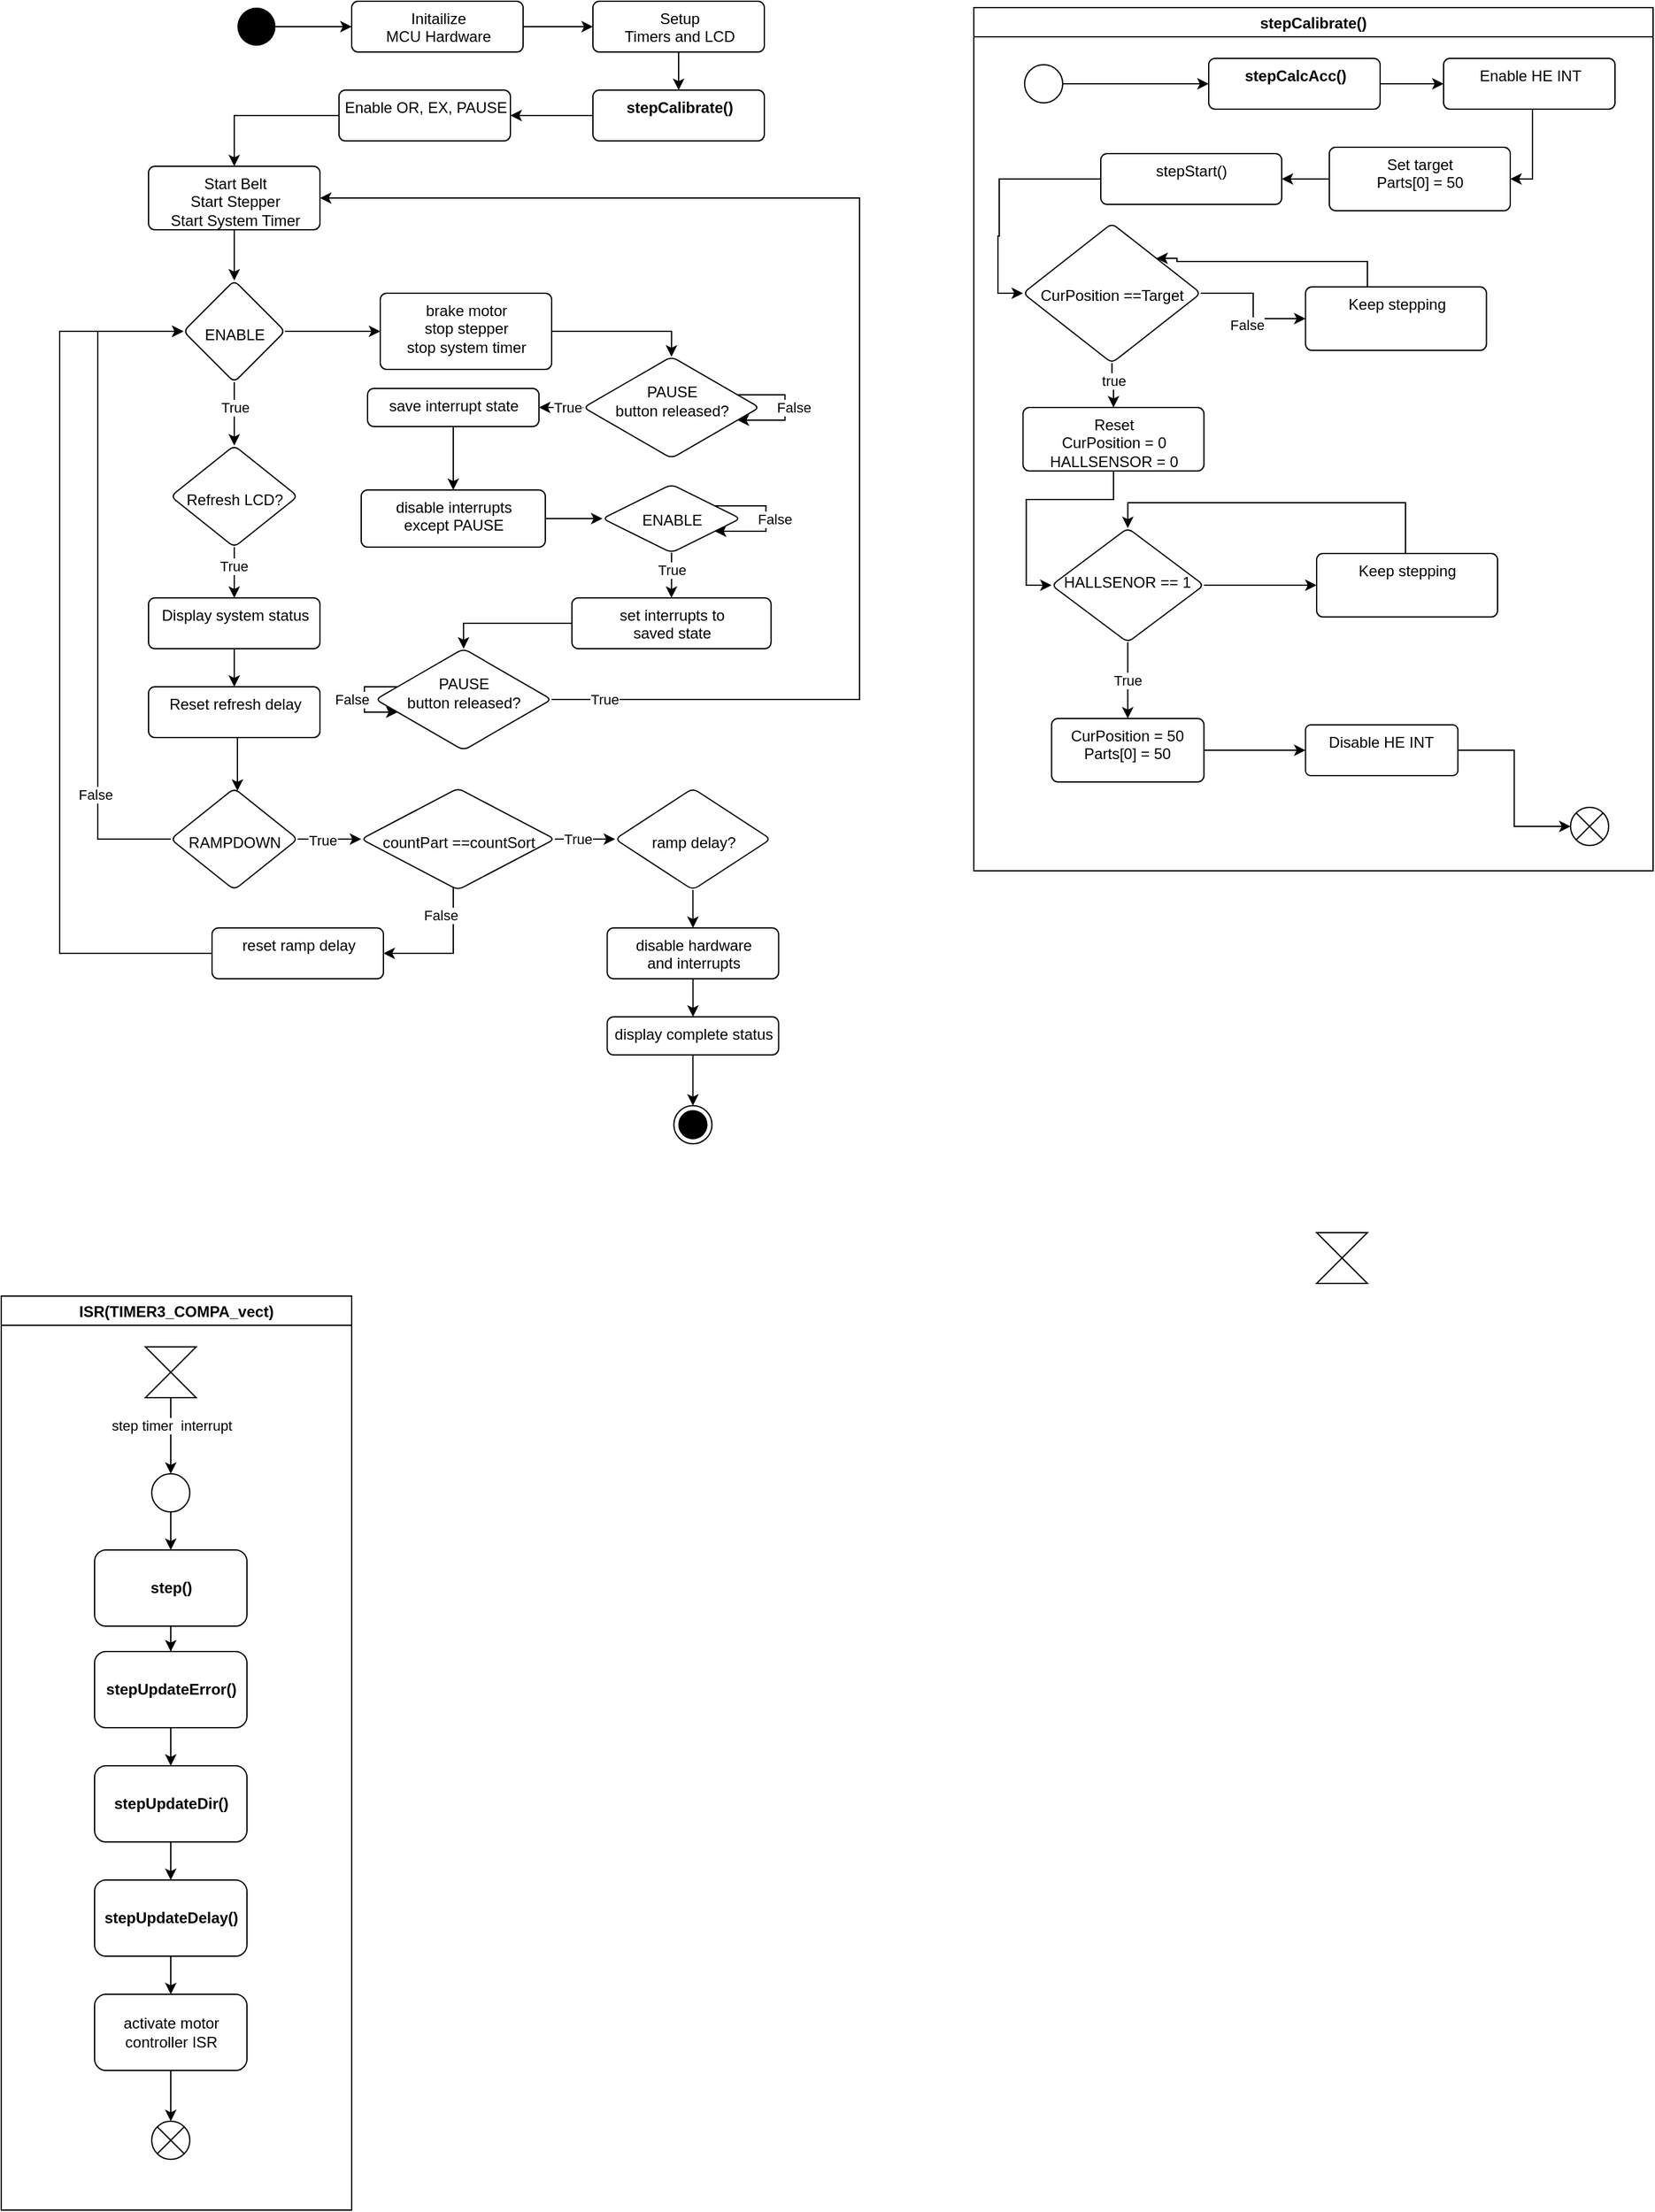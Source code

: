 <mxfile version="20.3.0" type="device"><diagram id="7qETui1Nxg3Wwvx2iCVG" name="Page-1"><mxGraphModel dx="2272" dy="845" grid="1" gridSize="10" guides="1" tooltips="1" connect="1" arrows="1" fold="1" page="1" pageScale="1" pageWidth="850" pageHeight="1100" math="0" shadow="0"><root><mxCell id="0"/><mxCell id="1" parent="0"/><mxCell id="VIK1GnXPFfSHgPca91tT-8" value="" style="edgeStyle=orthogonalEdgeStyle;rounded=0;orthogonalLoop=1;jettySize=auto;html=1;" edge="1" parent="1" source="VIK1GnXPFfSHgPca91tT-3" target="VIK1GnXPFfSHgPca91tT-7"><mxGeometry relative="1" as="geometry"/></mxCell><mxCell id="VIK1GnXPFfSHgPca91tT-3" value="" style="ellipse;fillColor=#000000;strokeColor=none;" vertex="1" parent="1"><mxGeometry x="-630" y="65" width="30" height="30" as="geometry"/></mxCell><mxCell id="VIK1GnXPFfSHgPca91tT-4" value="" style="ellipse;html=1;shape=endState;fillColor=strokeColor;" vertex="1" parent="1"><mxGeometry x="-286.25" y="930" width="30" height="30" as="geometry"/></mxCell><mxCell id="VIK1GnXPFfSHgPca91tT-6" value="" style="shape=collate;whiteSpace=wrap;html=1;" vertex="1" parent="1"><mxGeometry x="220" y="1030" width="40" height="40" as="geometry"/></mxCell><mxCell id="VIK1GnXPFfSHgPca91tT-10" value="" style="edgeStyle=orthogonalEdgeStyle;rounded=0;orthogonalLoop=1;jettySize=auto;html=1;" edge="1" parent="1" source="VIK1GnXPFfSHgPca91tT-7" target="VIK1GnXPFfSHgPca91tT-9"><mxGeometry relative="1" as="geometry"/></mxCell><mxCell id="VIK1GnXPFfSHgPca91tT-7" value="Initailize &lt;br&gt;MCU Hardware" style="html=1;align=center;verticalAlign=top;rounded=1;absoluteArcSize=1;arcSize=10;dashed=0;" vertex="1" parent="1"><mxGeometry x="-540" y="60" width="135" height="40" as="geometry"/></mxCell><mxCell id="VIK1GnXPFfSHgPca91tT-54" value="" style="edgeStyle=orthogonalEdgeStyle;rounded=0;orthogonalLoop=1;jettySize=auto;html=1;" edge="1" parent="1" source="VIK1GnXPFfSHgPca91tT-9" target="VIK1GnXPFfSHgPca91tT-11"><mxGeometry relative="1" as="geometry"/></mxCell><mxCell id="VIK1GnXPFfSHgPca91tT-9" value="Setup&lt;br&gt;Timers and LCD" style="html=1;align=center;verticalAlign=top;rounded=1;absoluteArcSize=1;arcSize=10;dashed=0;" vertex="1" parent="1"><mxGeometry x="-350" y="60" width="135" height="40" as="geometry"/></mxCell><mxCell id="VIK1GnXPFfSHgPca91tT-51" value="" style="edgeStyle=orthogonalEdgeStyle;rounded=0;orthogonalLoop=1;jettySize=auto;html=1;" edge="1" parent="1" source="VIK1GnXPFfSHgPca91tT-11" target="VIK1GnXPFfSHgPca91tT-50"><mxGeometry relative="1" as="geometry"/></mxCell><mxCell id="VIK1GnXPFfSHgPca91tT-11" value="&lt;b&gt;stepCalibrate()&lt;/b&gt;" style="html=1;align=center;verticalAlign=top;rounded=1;absoluteArcSize=1;arcSize=10;dashed=0;" vertex="1" parent="1"><mxGeometry x="-350" y="130" width="135" height="40" as="geometry"/></mxCell><mxCell id="VIK1GnXPFfSHgPca91tT-13" value="stepCalibrate()" style="swimlane;" vertex="1" parent="1"><mxGeometry x="-50" y="65" width="535" height="680" as="geometry"/></mxCell><mxCell id="VIK1GnXPFfSHgPca91tT-16" value="" style="edgeStyle=orthogonalEdgeStyle;rounded=0;orthogonalLoop=1;jettySize=auto;html=1;" edge="1" parent="VIK1GnXPFfSHgPca91tT-13" source="VIK1GnXPFfSHgPca91tT-14" target="VIK1GnXPFfSHgPca91tT-15"><mxGeometry relative="1" as="geometry"/></mxCell><mxCell id="VIK1GnXPFfSHgPca91tT-14" value="" style="ellipse;fillColor=#ffffff;strokeColor=#000000;" vertex="1" parent="VIK1GnXPFfSHgPca91tT-13"><mxGeometry x="40" y="45" width="30" height="30" as="geometry"/></mxCell><mxCell id="VIK1GnXPFfSHgPca91tT-44" value="" style="edgeStyle=orthogonalEdgeStyle;rounded=0;orthogonalLoop=1;jettySize=auto;html=1;" edge="1" parent="VIK1GnXPFfSHgPca91tT-13" source="VIK1GnXPFfSHgPca91tT-15" target="VIK1GnXPFfSHgPca91tT-43"><mxGeometry relative="1" as="geometry"/></mxCell><mxCell id="VIK1GnXPFfSHgPca91tT-15" value="&lt;b&gt;stepCalcAcc()&lt;/b&gt;" style="html=1;align=center;verticalAlign=top;rounded=1;absoluteArcSize=1;arcSize=10;dashed=0;" vertex="1" parent="VIK1GnXPFfSHgPca91tT-13"><mxGeometry x="185" y="40" width="135" height="40" as="geometry"/></mxCell><mxCell id="VIK1GnXPFfSHgPca91tT-57" value="" style="edgeStyle=orthogonalEdgeStyle;rounded=0;orthogonalLoop=1;jettySize=auto;html=1;" edge="1" parent="VIK1GnXPFfSHgPca91tT-13" source="VIK1GnXPFfSHgPca91tT-19" target="VIK1GnXPFfSHgPca91tT-56"><mxGeometry relative="1" as="geometry"/></mxCell><mxCell id="VIK1GnXPFfSHgPca91tT-19" value="Set target&lt;br&gt;Parts[0] = 50&lt;br&gt;" style="html=1;align=center;verticalAlign=top;rounded=1;absoluteArcSize=1;arcSize=10;dashed=0;" vertex="1" parent="VIK1GnXPFfSHgPca91tT-13"><mxGeometry x="280" y="110" width="142.5" height="50" as="geometry"/></mxCell><mxCell id="VIK1GnXPFfSHgPca91tT-24" value="True" style="edgeStyle=orthogonalEdgeStyle;rounded=0;orthogonalLoop=1;jettySize=auto;html=1;" edge="1" parent="VIK1GnXPFfSHgPca91tT-13" source="VIK1GnXPFfSHgPca91tT-21" target="VIK1GnXPFfSHgPca91tT-23"><mxGeometry relative="1" as="geometry"/></mxCell><mxCell id="VIK1GnXPFfSHgPca91tT-21" value="&lt;br&gt;&lt;br&gt;HALLSENOR == 1" style="rhombus;whiteSpace=wrap;html=1;verticalAlign=top;rounded=1;arcSize=10;dashed=0;" vertex="1" parent="VIK1GnXPFfSHgPca91tT-13"><mxGeometry x="61.25" y="410" width="120" height="90" as="geometry"/></mxCell><mxCell id="VIK1GnXPFfSHgPca91tT-47" value="" style="edgeStyle=orthogonalEdgeStyle;rounded=0;orthogonalLoop=1;jettySize=auto;html=1;" edge="1" parent="VIK1GnXPFfSHgPca91tT-13" source="VIK1GnXPFfSHgPca91tT-23" target="VIK1GnXPFfSHgPca91tT-46"><mxGeometry relative="1" as="geometry"/></mxCell><mxCell id="VIK1GnXPFfSHgPca91tT-23" value="CurPosition = 50&lt;br&gt;Parts[0] = 50" style="whiteSpace=wrap;html=1;verticalAlign=top;rounded=1;arcSize=10;dashed=0;" vertex="1" parent="VIK1GnXPFfSHgPca91tT-13"><mxGeometry x="61.25" y="560" width="120" height="50" as="geometry"/></mxCell><mxCell id="VIK1GnXPFfSHgPca91tT-25" value="" style="shape=sumEllipse;perimeter=ellipsePerimeter;whiteSpace=wrap;html=1;backgroundOutline=1;" vertex="1" parent="VIK1GnXPFfSHgPca91tT-13"><mxGeometry x="470" y="630" width="30" height="30" as="geometry"/></mxCell><mxCell id="VIK1GnXPFfSHgPca91tT-38" style="edgeStyle=orthogonalEdgeStyle;rounded=0;orthogonalLoop=1;jettySize=auto;html=1;entryX=0.5;entryY=0;entryDx=0;entryDy=0;" edge="1" parent="VIK1GnXPFfSHgPca91tT-13" source="VIK1GnXPFfSHgPca91tT-28" target="VIK1GnXPFfSHgPca91tT-21"><mxGeometry relative="1" as="geometry"><Array as="points"><mxPoint x="340" y="390"/><mxPoint x="121" y="390"/></Array></mxGeometry></mxCell><mxCell id="VIK1GnXPFfSHgPca91tT-28" value="Keep stepping" style="html=1;align=center;verticalAlign=top;rounded=1;absoluteArcSize=1;arcSize=10;dashed=0;" vertex="1" parent="VIK1GnXPFfSHgPca91tT-13"><mxGeometry x="270" y="430" width="142.5" height="50" as="geometry"/></mxCell><mxCell id="VIK1GnXPFfSHgPca91tT-27" style="edgeStyle=orthogonalEdgeStyle;rounded=0;orthogonalLoop=1;jettySize=auto;html=1;" edge="1" parent="VIK1GnXPFfSHgPca91tT-13" source="VIK1GnXPFfSHgPca91tT-21" target="VIK1GnXPFfSHgPca91tT-28"><mxGeometry relative="1" as="geometry"><mxPoint x="180" y="480" as="targetPoint"/></mxGeometry></mxCell><mxCell id="VIK1GnXPFfSHgPca91tT-35" style="edgeStyle=orthogonalEdgeStyle;rounded=0;orthogonalLoop=1;jettySize=auto;html=1;entryX=0.5;entryY=0;entryDx=0;entryDy=0;" edge="1" parent="VIK1GnXPFfSHgPca91tT-13" source="VIK1GnXPFfSHgPca91tT-32" target="VIK1GnXPFfSHgPca91tT-34"><mxGeometry relative="1" as="geometry"/></mxCell><mxCell id="VIK1GnXPFfSHgPca91tT-36" value="true" style="edgeLabel;html=1;align=center;verticalAlign=middle;resizable=0;points=[];" vertex="1" connectable="0" parent="VIK1GnXPFfSHgPca91tT-35"><mxGeometry x="0.175" relative="1" as="geometry"><mxPoint y="-7" as="offset"/></mxGeometry></mxCell><mxCell id="VIK1GnXPFfSHgPca91tT-40" style="edgeStyle=orthogonalEdgeStyle;rounded=0;orthogonalLoop=1;jettySize=auto;html=1;" edge="1" parent="VIK1GnXPFfSHgPca91tT-13" source="VIK1GnXPFfSHgPca91tT-32" target="VIK1GnXPFfSHgPca91tT-39"><mxGeometry relative="1" as="geometry"/></mxCell><mxCell id="VIK1GnXPFfSHgPca91tT-42" value="False" style="edgeLabel;html=1;align=center;verticalAlign=middle;resizable=0;points=[];" vertex="1" connectable="0" parent="VIK1GnXPFfSHgPca91tT-40"><mxGeometry x="-0.573" y="-1" relative="1" as="geometry"><mxPoint x="14" y="24" as="offset"/></mxGeometry></mxCell><mxCell id="VIK1GnXPFfSHgPca91tT-32" value="&lt;br&gt;&lt;br&gt;&lt;br&gt;CurPosition ==Target" style="rhombus;whiteSpace=wrap;html=1;verticalAlign=top;rounded=1;arcSize=10;dashed=0;" vertex="1" parent="VIK1GnXPFfSHgPca91tT-13"><mxGeometry x="38.75" y="170" width="140" height="110" as="geometry"/></mxCell><mxCell id="VIK1GnXPFfSHgPca91tT-37" style="edgeStyle=orthogonalEdgeStyle;rounded=0;orthogonalLoop=1;jettySize=auto;html=1;entryX=0;entryY=0.5;entryDx=0;entryDy=0;" edge="1" parent="VIK1GnXPFfSHgPca91tT-13" source="VIK1GnXPFfSHgPca91tT-34" target="VIK1GnXPFfSHgPca91tT-21"><mxGeometry relative="1" as="geometry"/></mxCell><mxCell id="VIK1GnXPFfSHgPca91tT-34" value="Reset&lt;br&gt;CurPosition = 0&lt;br&gt;HALLSENSOR = 0" style="html=1;align=center;verticalAlign=top;rounded=1;absoluteArcSize=1;arcSize=10;dashed=0;" vertex="1" parent="VIK1GnXPFfSHgPca91tT-13"><mxGeometry x="38.75" y="315" width="142.5" height="50" as="geometry"/></mxCell><mxCell id="VIK1GnXPFfSHgPca91tT-41" style="edgeStyle=orthogonalEdgeStyle;rounded=0;orthogonalLoop=1;jettySize=auto;html=1;entryX=1;entryY=0;entryDx=0;entryDy=0;" edge="1" parent="VIK1GnXPFfSHgPca91tT-13" source="VIK1GnXPFfSHgPca91tT-39" target="VIK1GnXPFfSHgPca91tT-32"><mxGeometry relative="1" as="geometry"><Array as="points"><mxPoint x="310" y="200"/><mxPoint x="160" y="200"/><mxPoint x="160" y="197"/></Array></mxGeometry></mxCell><mxCell id="VIK1GnXPFfSHgPca91tT-39" value="Keep stepping" style="html=1;align=center;verticalAlign=top;rounded=1;absoluteArcSize=1;arcSize=10;dashed=0;" vertex="1" parent="VIK1GnXPFfSHgPca91tT-13"><mxGeometry x="261.25" y="220" width="142.5" height="50" as="geometry"/></mxCell><mxCell id="VIK1GnXPFfSHgPca91tT-45" style="edgeStyle=orthogonalEdgeStyle;rounded=0;orthogonalLoop=1;jettySize=auto;html=1;entryX=1;entryY=0.5;entryDx=0;entryDy=0;" edge="1" parent="VIK1GnXPFfSHgPca91tT-13" source="VIK1GnXPFfSHgPca91tT-43" target="VIK1GnXPFfSHgPca91tT-19"><mxGeometry relative="1" as="geometry"><Array as="points"><mxPoint x="440" y="135"/></Array></mxGeometry></mxCell><mxCell id="VIK1GnXPFfSHgPca91tT-43" value="Enable HE INT" style="html=1;align=center;verticalAlign=top;rounded=1;absoluteArcSize=1;arcSize=10;dashed=0;" vertex="1" parent="VIK1GnXPFfSHgPca91tT-13"><mxGeometry x="370" y="40" width="135" height="40" as="geometry"/></mxCell><mxCell id="VIK1GnXPFfSHgPca91tT-49" style="edgeStyle=orthogonalEdgeStyle;rounded=0;orthogonalLoop=1;jettySize=auto;html=1;entryX=0;entryY=0.5;entryDx=0;entryDy=0;" edge="1" parent="VIK1GnXPFfSHgPca91tT-13" source="VIK1GnXPFfSHgPca91tT-46" target="VIK1GnXPFfSHgPca91tT-25"><mxGeometry relative="1" as="geometry"/></mxCell><mxCell id="VIK1GnXPFfSHgPca91tT-46" value="Disable HE INT" style="whiteSpace=wrap;html=1;verticalAlign=top;rounded=1;arcSize=10;dashed=0;" vertex="1" parent="VIK1GnXPFfSHgPca91tT-13"><mxGeometry x="261.25" y="565" width="120" height="40" as="geometry"/></mxCell><mxCell id="VIK1GnXPFfSHgPca91tT-58" style="edgeStyle=orthogonalEdgeStyle;rounded=0;orthogonalLoop=1;jettySize=auto;html=1;entryX=0;entryY=0.5;entryDx=0;entryDy=0;" edge="1" parent="VIK1GnXPFfSHgPca91tT-13" source="VIK1GnXPFfSHgPca91tT-56" target="VIK1GnXPFfSHgPca91tT-32"><mxGeometry relative="1" as="geometry"><Array as="points"><mxPoint x="20" y="135"/><mxPoint x="20" y="180"/><mxPoint x="19" y="180"/><mxPoint x="19" y="225"/></Array></mxGeometry></mxCell><mxCell id="VIK1GnXPFfSHgPca91tT-56" value="stepStart()" style="html=1;align=center;verticalAlign=top;rounded=1;absoluteArcSize=1;arcSize=10;dashed=0;" vertex="1" parent="VIK1GnXPFfSHgPca91tT-13"><mxGeometry x="100" y="115" width="142.5" height="40" as="geometry"/></mxCell><mxCell id="VIK1GnXPFfSHgPca91tT-53" value="" style="edgeStyle=orthogonalEdgeStyle;rounded=0;orthogonalLoop=1;jettySize=auto;html=1;" edge="1" parent="1" source="VIK1GnXPFfSHgPca91tT-50" target="VIK1GnXPFfSHgPca91tT-52"><mxGeometry relative="1" as="geometry"/></mxCell><mxCell id="VIK1GnXPFfSHgPca91tT-50" value="Enable OR, EX, PAUSE" style="html=1;align=center;verticalAlign=top;rounded=1;absoluteArcSize=1;arcSize=10;dashed=0;" vertex="1" parent="1"><mxGeometry x="-550" y="130" width="135" height="40" as="geometry"/></mxCell><mxCell id="VIK1GnXPFfSHgPca91tT-60" value="" style="edgeStyle=orthogonalEdgeStyle;rounded=0;orthogonalLoop=1;jettySize=auto;html=1;" edge="1" parent="1" source="VIK1GnXPFfSHgPca91tT-52" target="VIK1GnXPFfSHgPca91tT-59"><mxGeometry relative="1" as="geometry"/></mxCell><mxCell id="VIK1GnXPFfSHgPca91tT-52" value="Start Belt&lt;br&gt;Start Stepper&lt;br&gt;Start System Timer" style="html=1;align=center;verticalAlign=top;rounded=1;absoluteArcSize=1;arcSize=10;dashed=0;" vertex="1" parent="1"><mxGeometry x="-700" y="190" width="135" height="50" as="geometry"/></mxCell><mxCell id="VIK1GnXPFfSHgPca91tT-62" value="" style="edgeStyle=orthogonalEdgeStyle;rounded=0;orthogonalLoop=1;jettySize=auto;html=1;entryX=0.5;entryY=0;entryDx=0;entryDy=0;" edge="1" parent="1" source="VIK1GnXPFfSHgPca91tT-59" target="VIK1GnXPFfSHgPca91tT-64"><mxGeometry relative="1" as="geometry"><mxPoint x="-632.5" y="460" as="targetPoint"/></mxGeometry></mxCell><mxCell id="VIK1GnXPFfSHgPca91tT-63" value="True" style="edgeLabel;html=1;align=center;verticalAlign=middle;resizable=0;points=[];" vertex="1" connectable="0" parent="VIK1GnXPFfSHgPca91tT-62"><mxGeometry x="-0.591" relative="1" as="geometry"><mxPoint y="10" as="offset"/></mxGeometry></mxCell><mxCell id="VIK1GnXPFfSHgPca91tT-93" style="edgeStyle=orthogonalEdgeStyle;rounded=0;orthogonalLoop=1;jettySize=auto;html=1;" edge="1" parent="1" source="VIK1GnXPFfSHgPca91tT-59" target="VIK1GnXPFfSHgPca91tT-94"><mxGeometry relative="1" as="geometry"><mxPoint x="-520" y="320" as="targetPoint"/></mxGeometry></mxCell><mxCell id="VIK1GnXPFfSHgPca91tT-59" value="&lt;br&gt;&lt;br&gt;ENABLE" style="rhombus;whiteSpace=wrap;html=1;verticalAlign=top;rounded=1;arcSize=10;dashed=0;" vertex="1" parent="1"><mxGeometry x="-672.5" y="280" width="80" height="80" as="geometry"/></mxCell><mxCell id="VIK1GnXPFfSHgPca91tT-65" style="edgeStyle=orthogonalEdgeStyle;rounded=0;orthogonalLoop=1;jettySize=auto;html=1;entryX=0.5;entryY=0;entryDx=0;entryDy=0;" edge="1" parent="1" source="VIK1GnXPFfSHgPca91tT-64" target="VIK1GnXPFfSHgPca91tT-67"><mxGeometry relative="1" as="geometry"><mxPoint x="-320" y="350" as="targetPoint"/></mxGeometry></mxCell><mxCell id="VIK1GnXPFfSHgPca91tT-66" value="True" style="edgeLabel;html=1;align=center;verticalAlign=middle;resizable=0;points=[];" vertex="1" connectable="0" parent="VIK1GnXPFfSHgPca91tT-65"><mxGeometry x="-0.269" y="-1" relative="1" as="geometry"><mxPoint as="offset"/></mxGeometry></mxCell><mxCell id="VIK1GnXPFfSHgPca91tT-64" value="&lt;br&gt;&lt;br&gt;Refresh LCD?" style="rhombus;whiteSpace=wrap;html=1;verticalAlign=top;rounded=1;arcSize=10;dashed=0;" vertex="1" parent="1"><mxGeometry x="-682.5" y="410" width="100" height="80" as="geometry"/></mxCell><mxCell id="VIK1GnXPFfSHgPca91tT-72" style="edgeStyle=orthogonalEdgeStyle;rounded=0;orthogonalLoop=1;jettySize=auto;html=1;entryX=0.5;entryY=0;entryDx=0;entryDy=0;" edge="1" parent="1" source="VIK1GnXPFfSHgPca91tT-67" target="VIK1GnXPFfSHgPca91tT-68"><mxGeometry relative="1" as="geometry"/></mxCell><mxCell id="VIK1GnXPFfSHgPca91tT-67" value="Display system status" style="html=1;align=center;verticalAlign=top;rounded=1;absoluteArcSize=1;arcSize=10;dashed=0;" vertex="1" parent="1"><mxGeometry x="-700" y="530" width="135" height="40" as="geometry"/></mxCell><mxCell id="VIK1GnXPFfSHgPca91tT-71" value="" style="edgeStyle=orthogonalEdgeStyle;rounded=0;orthogonalLoop=1;jettySize=auto;html=1;" edge="1" parent="1" source="VIK1GnXPFfSHgPca91tT-68" target="VIK1GnXPFfSHgPca91tT-70"><mxGeometry relative="1" as="geometry"><Array as="points"><mxPoint x="-630" y="660"/><mxPoint x="-630" y="660"/></Array></mxGeometry></mxCell><mxCell id="VIK1GnXPFfSHgPca91tT-68" value="Reset refresh delay" style="html=1;align=center;verticalAlign=top;rounded=1;absoluteArcSize=1;arcSize=10;dashed=0;" vertex="1" parent="1"><mxGeometry x="-700" y="600" width="135" height="40" as="geometry"/></mxCell><mxCell id="VIK1GnXPFfSHgPca91tT-76" style="edgeStyle=orthogonalEdgeStyle;rounded=0;orthogonalLoop=1;jettySize=auto;html=1;entryX=0;entryY=0.5;entryDx=0;entryDy=0;" edge="1" parent="1" source="VIK1GnXPFfSHgPca91tT-70" target="VIK1GnXPFfSHgPca91tT-59"><mxGeometry relative="1" as="geometry"><Array as="points"><mxPoint x="-740" y="720"/><mxPoint x="-740" y="320"/></Array></mxGeometry></mxCell><mxCell id="VIK1GnXPFfSHgPca91tT-77" value="False" style="edgeLabel;html=1;align=center;verticalAlign=middle;resizable=0;points=[];" vertex="1" connectable="0" parent="VIK1GnXPFfSHgPca91tT-76"><mxGeometry x="-0.645" y="2" relative="1" as="geometry"><mxPoint as="offset"/></mxGeometry></mxCell><mxCell id="VIK1GnXPFfSHgPca91tT-78" value="" style="edgeStyle=orthogonalEdgeStyle;rounded=0;orthogonalLoop=1;jettySize=auto;html=1;" edge="1" parent="1" source="VIK1GnXPFfSHgPca91tT-70" target="VIK1GnXPFfSHgPca91tT-75"><mxGeometry relative="1" as="geometry"/></mxCell><mxCell id="VIK1GnXPFfSHgPca91tT-89" value="True" style="edgeLabel;html=1;align=center;verticalAlign=middle;resizable=0;points=[];" vertex="1" connectable="0" parent="VIK1GnXPFfSHgPca91tT-78"><mxGeometry x="-0.237" y="-1" relative="1" as="geometry"><mxPoint as="offset"/></mxGeometry></mxCell><mxCell id="VIK1GnXPFfSHgPca91tT-70" value="&lt;br&gt;&lt;br&gt;RAMPDOWN" style="rhombus;whiteSpace=wrap;html=1;verticalAlign=top;rounded=1;arcSize=10;dashed=0;" vertex="1" parent="1"><mxGeometry x="-682.5" y="680" width="100" height="80" as="geometry"/></mxCell><mxCell id="VIK1GnXPFfSHgPca91tT-80" value="" style="edgeStyle=orthogonalEdgeStyle;rounded=0;orthogonalLoop=1;jettySize=auto;html=1;" edge="1" parent="1" source="VIK1GnXPFfSHgPca91tT-75" target="VIK1GnXPFfSHgPca91tT-79"><mxGeometry relative="1" as="geometry"/></mxCell><mxCell id="VIK1GnXPFfSHgPca91tT-88" value="True" style="edgeLabel;html=1;align=center;verticalAlign=middle;resizable=0;points=[];" vertex="1" connectable="0" parent="VIK1GnXPFfSHgPca91tT-80"><mxGeometry x="-0.262" relative="1" as="geometry"><mxPoint as="offset"/></mxGeometry></mxCell><mxCell id="VIK1GnXPFfSHgPca91tT-90" style="edgeStyle=orthogonalEdgeStyle;rounded=0;orthogonalLoop=1;jettySize=auto;html=1;entryX=1;entryY=0.5;entryDx=0;entryDy=0;" edge="1" parent="1" source="VIK1GnXPFfSHgPca91tT-75" target="VIK1GnXPFfSHgPca91tT-87"><mxGeometry relative="1" as="geometry"><Array as="points"><mxPoint x="-460" y="810"/></Array></mxGeometry></mxCell><mxCell id="VIK1GnXPFfSHgPca91tT-91" value="False" style="edgeLabel;html=1;align=center;verticalAlign=middle;resizable=0;points=[];" vertex="1" connectable="0" parent="VIK1GnXPFfSHgPca91tT-90"><mxGeometry x="0.049" y="-2" relative="1" as="geometry"><mxPoint x="-6" y="-28" as="offset"/></mxGeometry></mxCell><mxCell id="VIK1GnXPFfSHgPca91tT-75" value="&lt;br&gt;&lt;br&gt;countPart ==countSort" style="rhombus;whiteSpace=wrap;html=1;verticalAlign=top;rounded=1;arcSize=10;dashed=0;" vertex="1" parent="1"><mxGeometry x="-532.5" y="680" width="152.5" height="80" as="geometry"/></mxCell><mxCell id="VIK1GnXPFfSHgPca91tT-83" value="" style="edgeStyle=orthogonalEdgeStyle;rounded=0;orthogonalLoop=1;jettySize=auto;html=1;" edge="1" parent="1" source="VIK1GnXPFfSHgPca91tT-79" target="VIK1GnXPFfSHgPca91tT-82"><mxGeometry relative="1" as="geometry"/></mxCell><mxCell id="VIK1GnXPFfSHgPca91tT-79" value="&lt;br&gt;&lt;br&gt;ramp delay?" style="rhombus;whiteSpace=wrap;html=1;verticalAlign=top;rounded=1;arcSize=10;dashed=0;" vertex="1" parent="1"><mxGeometry x="-332.5" y="680" width="122.5" height="80" as="geometry"/></mxCell><mxCell id="VIK1GnXPFfSHgPca91tT-85" value="" style="edgeStyle=orthogonalEdgeStyle;rounded=0;orthogonalLoop=1;jettySize=auto;html=1;" edge="1" parent="1" source="VIK1GnXPFfSHgPca91tT-82" target="VIK1GnXPFfSHgPca91tT-84"><mxGeometry relative="1" as="geometry"/></mxCell><mxCell id="VIK1GnXPFfSHgPca91tT-82" value="disable hardware&lt;br&gt;and interrupts" style="html=1;align=center;verticalAlign=top;rounded=1;absoluteArcSize=1;arcSize=10;dashed=0;" vertex="1" parent="1"><mxGeometry x="-338.75" y="790" width="135" height="40" as="geometry"/></mxCell><mxCell id="VIK1GnXPFfSHgPca91tT-86" value="" style="edgeStyle=orthogonalEdgeStyle;rounded=0;orthogonalLoop=1;jettySize=auto;html=1;" edge="1" parent="1" source="VIK1GnXPFfSHgPca91tT-84" target="VIK1GnXPFfSHgPca91tT-4"><mxGeometry relative="1" as="geometry"/></mxCell><mxCell id="VIK1GnXPFfSHgPca91tT-84" value="display complete status" style="html=1;align=center;verticalAlign=top;rounded=1;absoluteArcSize=1;arcSize=10;dashed=0;" vertex="1" parent="1"><mxGeometry x="-338.75" y="860" width="135" height="30" as="geometry"/></mxCell><mxCell id="VIK1GnXPFfSHgPca91tT-92" style="edgeStyle=orthogonalEdgeStyle;rounded=0;orthogonalLoop=1;jettySize=auto;html=1;entryX=0;entryY=0.5;entryDx=0;entryDy=0;" edge="1" parent="1" source="VIK1GnXPFfSHgPca91tT-87" target="VIK1GnXPFfSHgPca91tT-59"><mxGeometry relative="1" as="geometry"><Array as="points"><mxPoint x="-770" y="810"/><mxPoint x="-770" y="320"/></Array></mxGeometry></mxCell><mxCell id="VIK1GnXPFfSHgPca91tT-87" value="reset ramp delay" style="html=1;align=center;verticalAlign=top;rounded=1;absoluteArcSize=1;arcSize=10;dashed=0;" vertex="1" parent="1"><mxGeometry x="-650" y="790" width="135" height="40" as="geometry"/></mxCell><mxCell id="VIK1GnXPFfSHgPca91tT-95" style="edgeStyle=orthogonalEdgeStyle;rounded=0;orthogonalLoop=1;jettySize=auto;html=1;entryX=0.5;entryY=0;entryDx=0;entryDy=0;" edge="1" parent="1" source="VIK1GnXPFfSHgPca91tT-94" target="VIK1GnXPFfSHgPca91tT-97"><mxGeometry relative="1" as="geometry"><mxPoint x="-290" y="360" as="targetPoint"/></mxGeometry></mxCell><mxCell id="VIK1GnXPFfSHgPca91tT-94" value="brake motor&lt;br&gt;stop stepper&lt;br&gt;stop system timer" style="html=1;align=center;verticalAlign=top;rounded=1;absoluteArcSize=1;arcSize=10;dashed=0;" vertex="1" parent="1"><mxGeometry x="-517.5" y="290" width="135" height="60" as="geometry"/></mxCell><mxCell id="VIK1GnXPFfSHgPca91tT-100" style="edgeStyle=orthogonalEdgeStyle;rounded=0;orthogonalLoop=1;jettySize=auto;html=1;" edge="1" parent="1" source="VIK1GnXPFfSHgPca91tT-97" target="VIK1GnXPFfSHgPca91tT-101"><mxGeometry relative="1" as="geometry"><mxPoint x="-377.5" y="380" as="targetPoint"/><Array as="points"><mxPoint x="-377.5" y="380"/><mxPoint x="-377.5" y="380"/></Array></mxGeometry></mxCell><mxCell id="VIK1GnXPFfSHgPca91tT-107" value="True" style="edgeLabel;html=1;align=center;verticalAlign=middle;resizable=0;points=[];" vertex="1" connectable="0" parent="VIK1GnXPFfSHgPca91tT-100"><mxGeometry x="-0.295" y="1" relative="1" as="geometry"><mxPoint y="-1" as="offset"/></mxGeometry></mxCell><mxCell id="VIK1GnXPFfSHgPca91tT-97" value="&lt;br&gt;PAUSE&lt;br&gt;button released?" style="rhombus;whiteSpace=wrap;html=1;verticalAlign=top;rounded=1;arcSize=10;dashed=0;" vertex="1" parent="1"><mxGeometry x="-357.5" y="340" width="138.75" height="80" as="geometry"/></mxCell><mxCell id="VIK1GnXPFfSHgPca91tT-98" style="edgeStyle=orthogonalEdgeStyle;rounded=0;orthogonalLoop=1;jettySize=auto;html=1;" edge="1" parent="1" source="VIK1GnXPFfSHgPca91tT-97" target="VIK1GnXPFfSHgPca91tT-97"><mxGeometry relative="1" as="geometry"/></mxCell><mxCell id="VIK1GnXPFfSHgPca91tT-99" value="False" style="edgeLabel;html=1;align=center;verticalAlign=middle;resizable=0;points=[];" vertex="1" connectable="0" parent="VIK1GnXPFfSHgPca91tT-98"><mxGeometry x="-0.144" relative="1" as="geometry"><mxPoint x="6" y="7" as="offset"/></mxGeometry></mxCell><mxCell id="VIK1GnXPFfSHgPca91tT-103" value="" style="edgeStyle=orthogonalEdgeStyle;rounded=0;orthogonalLoop=1;jettySize=auto;html=1;" edge="1" parent="1" source="VIK1GnXPFfSHgPca91tT-101" target="VIK1GnXPFfSHgPca91tT-102"><mxGeometry relative="1" as="geometry"/></mxCell><mxCell id="VIK1GnXPFfSHgPca91tT-101" value="save interrupt state" style="html=1;align=center;verticalAlign=top;rounded=1;absoluteArcSize=1;arcSize=10;dashed=0;" vertex="1" parent="1"><mxGeometry x="-527.5" y="365" width="135" height="30" as="geometry"/></mxCell><mxCell id="VIK1GnXPFfSHgPca91tT-108" value="" style="edgeStyle=orthogonalEdgeStyle;rounded=0;orthogonalLoop=1;jettySize=auto;html=1;" edge="1" parent="1" source="VIK1GnXPFfSHgPca91tT-102" target="VIK1GnXPFfSHgPca91tT-104"><mxGeometry relative="1" as="geometry"/></mxCell><mxCell id="VIK1GnXPFfSHgPca91tT-102" value="disable interrupts&lt;br&gt;except PAUSE" style="html=1;align=center;verticalAlign=top;rounded=1;absoluteArcSize=1;arcSize=10;dashed=0;" vertex="1" parent="1"><mxGeometry x="-532.5" y="445" width="145" height="45" as="geometry"/></mxCell><mxCell id="VIK1GnXPFfSHgPca91tT-114" value="" style="edgeStyle=orthogonalEdgeStyle;rounded=0;orthogonalLoop=1;jettySize=auto;html=1;" edge="1" parent="1" source="VIK1GnXPFfSHgPca91tT-104" target="VIK1GnXPFfSHgPca91tT-113"><mxGeometry relative="1" as="geometry"/></mxCell><mxCell id="VIK1GnXPFfSHgPca91tT-116" value="True" style="edgeLabel;html=1;align=center;verticalAlign=middle;resizable=0;points=[];" vertex="1" connectable="0" parent="VIK1GnXPFfSHgPca91tT-114"><mxGeometry x="-0.329" relative="1" as="geometry"><mxPoint y="1" as="offset"/></mxGeometry></mxCell><mxCell id="VIK1GnXPFfSHgPca91tT-104" value="&lt;br&gt;ENABLE" style="rhombus;whiteSpace=wrap;html=1;verticalAlign=top;rounded=1;arcSize=10;dashed=0;" vertex="1" parent="1"><mxGeometry x="-342.5" y="440.63" width="108.75" height="53.75" as="geometry"/></mxCell><mxCell id="VIK1GnXPFfSHgPca91tT-105" style="edgeStyle=orthogonalEdgeStyle;rounded=0;orthogonalLoop=1;jettySize=auto;html=1;" edge="1" parent="1" source="VIK1GnXPFfSHgPca91tT-104" target="VIK1GnXPFfSHgPca91tT-104"><mxGeometry relative="1" as="geometry"/></mxCell><mxCell id="VIK1GnXPFfSHgPca91tT-106" value="False" style="edgeLabel;html=1;align=center;verticalAlign=middle;resizable=0;points=[];" vertex="1" connectable="0" parent="VIK1GnXPFfSHgPca91tT-105"><mxGeometry x="-0.144" relative="1" as="geometry"><mxPoint x="6" y="7" as="offset"/></mxGeometry></mxCell><mxCell id="VIK1GnXPFfSHgPca91tT-117" style="edgeStyle=orthogonalEdgeStyle;rounded=0;orthogonalLoop=1;jettySize=auto;html=1;entryX=1;entryY=0.5;entryDx=0;entryDy=0;" edge="1" parent="1" source="VIK1GnXPFfSHgPca91tT-109" target="VIK1GnXPFfSHgPca91tT-52"><mxGeometry relative="1" as="geometry"><mxPoint x="-160" y="600" as="targetPoint"/><Array as="points"><mxPoint x="-140" y="610"/><mxPoint x="-140" y="215"/></Array></mxGeometry></mxCell><mxCell id="VIK1GnXPFfSHgPca91tT-118" value="True" style="edgeLabel;html=1;align=center;verticalAlign=middle;resizable=0;points=[];" vertex="1" connectable="0" parent="VIK1GnXPFfSHgPca91tT-117"><mxGeometry x="-0.922" relative="1" as="geometry"><mxPoint as="offset"/></mxGeometry></mxCell><mxCell id="VIK1GnXPFfSHgPca91tT-109" value="&lt;br&gt;PAUSE&lt;br&gt;button released?" style="rhombus;whiteSpace=wrap;html=1;verticalAlign=top;rounded=1;arcSize=10;dashed=0;" vertex="1" parent="1"><mxGeometry x="-521.25" y="570" width="138.75" height="80" as="geometry"/></mxCell><mxCell id="VIK1GnXPFfSHgPca91tT-110" style="edgeStyle=orthogonalEdgeStyle;rounded=0;orthogonalLoop=1;jettySize=auto;html=1;" edge="1" parent="1" source="VIK1GnXPFfSHgPca91tT-109" target="VIK1GnXPFfSHgPca91tT-109"><mxGeometry relative="1" as="geometry"><Array as="points"><mxPoint x="-530" y="610"/></Array></mxGeometry></mxCell><mxCell id="VIK1GnXPFfSHgPca91tT-111" value="False" style="edgeLabel;html=1;align=center;verticalAlign=middle;resizable=0;points=[];" vertex="1" connectable="0" parent="VIK1GnXPFfSHgPca91tT-110"><mxGeometry x="-0.144" relative="1" as="geometry"><mxPoint x="-10" y="5" as="offset"/></mxGeometry></mxCell><mxCell id="VIK1GnXPFfSHgPca91tT-115" style="edgeStyle=orthogonalEdgeStyle;rounded=0;orthogonalLoop=1;jettySize=auto;html=1;entryX=0.5;entryY=0;entryDx=0;entryDy=0;" edge="1" parent="1" source="VIK1GnXPFfSHgPca91tT-113" target="VIK1GnXPFfSHgPca91tT-109"><mxGeometry relative="1" as="geometry"/></mxCell><mxCell id="VIK1GnXPFfSHgPca91tT-113" value="set interrupts to&lt;br&gt;saved state" style="html=1;align=center;verticalAlign=top;rounded=1;absoluteArcSize=1;arcSize=10;dashed=0;" vertex="1" parent="1"><mxGeometry x="-366.56" y="530" width="156.87" height="40" as="geometry"/></mxCell><mxCell id="VIK1GnXPFfSHgPca91tT-135" value="ISR(TIMER3_COMPA_vect)" style="swimlane;" vertex="1" parent="1"><mxGeometry x="-816" y="1080" width="276" height="720" as="geometry"/></mxCell><mxCell id="VIK1GnXPFfSHgPca91tT-119" value="" style="ellipse;fillColor=#ffffff;strokeColor=#000000;" vertex="1" parent="VIK1GnXPFfSHgPca91tT-135"><mxGeometry x="118.5" y="140" width="30" height="30" as="geometry"/></mxCell><mxCell id="VIK1GnXPFfSHgPca91tT-121" value="" style="edgeStyle=orthogonalEdgeStyle;rounded=0;orthogonalLoop=1;jettySize=auto;html=1;" edge="1" parent="VIK1GnXPFfSHgPca91tT-135" source="VIK1GnXPFfSHgPca91tT-120" target="VIK1GnXPFfSHgPca91tT-119"><mxGeometry relative="1" as="geometry"/></mxCell><mxCell id="VIK1GnXPFfSHgPca91tT-122" value="step timer&amp;nbsp; interrupt" style="edgeLabel;html=1;align=center;verticalAlign=middle;resizable=0;points=[];" vertex="1" connectable="0" parent="VIK1GnXPFfSHgPca91tT-121"><mxGeometry x="-0.27" relative="1" as="geometry"><mxPoint as="offset"/></mxGeometry></mxCell><mxCell id="VIK1GnXPFfSHgPca91tT-120" value="" style="shape=collate;whiteSpace=wrap;html=1;" vertex="1" parent="VIK1GnXPFfSHgPca91tT-135"><mxGeometry x="113.5" y="40" width="40" height="40" as="geometry"/></mxCell><mxCell id="VIK1GnXPFfSHgPca91tT-123" value="&lt;b&gt;step()&lt;/b&gt;" style="rounded=1;whiteSpace=wrap;html=1;fillColor=#ffffff;strokeColor=#000000;" vertex="1" parent="VIK1GnXPFfSHgPca91tT-135"><mxGeometry x="73.5" y="200" width="120" height="60" as="geometry"/></mxCell><mxCell id="VIK1GnXPFfSHgPca91tT-124" value="" style="edgeStyle=orthogonalEdgeStyle;rounded=0;orthogonalLoop=1;jettySize=auto;html=1;" edge="1" parent="VIK1GnXPFfSHgPca91tT-135" source="VIK1GnXPFfSHgPca91tT-119" target="VIK1GnXPFfSHgPca91tT-123"><mxGeometry relative="1" as="geometry"/></mxCell><mxCell id="VIK1GnXPFfSHgPca91tT-125" value="&lt;b&gt;stepUpdateError()&lt;/b&gt;" style="rounded=1;whiteSpace=wrap;html=1;fillColor=#ffffff;strokeColor=#000000;" vertex="1" parent="VIK1GnXPFfSHgPca91tT-135"><mxGeometry x="73.5" y="280" width="120" height="60" as="geometry"/></mxCell><mxCell id="VIK1GnXPFfSHgPca91tT-126" value="" style="edgeStyle=orthogonalEdgeStyle;rounded=0;orthogonalLoop=1;jettySize=auto;html=1;" edge="1" parent="VIK1GnXPFfSHgPca91tT-135" source="VIK1GnXPFfSHgPca91tT-123" target="VIK1GnXPFfSHgPca91tT-125"><mxGeometry relative="1" as="geometry"/></mxCell><mxCell id="VIK1GnXPFfSHgPca91tT-127" value="&lt;b&gt;stepUpdateDir()&lt;/b&gt;" style="rounded=1;whiteSpace=wrap;html=1;fillColor=#ffffff;strokeColor=#000000;" vertex="1" parent="VIK1GnXPFfSHgPca91tT-135"><mxGeometry x="73.5" y="370" width="120" height="60" as="geometry"/></mxCell><mxCell id="VIK1GnXPFfSHgPca91tT-128" value="" style="edgeStyle=orthogonalEdgeStyle;rounded=0;orthogonalLoop=1;jettySize=auto;html=1;" edge="1" parent="VIK1GnXPFfSHgPca91tT-135" source="VIK1GnXPFfSHgPca91tT-125" target="VIK1GnXPFfSHgPca91tT-127"><mxGeometry relative="1" as="geometry"/></mxCell><mxCell id="VIK1GnXPFfSHgPca91tT-129" value="&lt;b&gt;stepUpdateDelay()&lt;/b&gt;" style="rounded=1;whiteSpace=wrap;html=1;fillColor=#ffffff;strokeColor=#000000;" vertex="1" parent="VIK1GnXPFfSHgPca91tT-135"><mxGeometry x="73.5" y="460" width="120" height="60" as="geometry"/></mxCell><mxCell id="VIK1GnXPFfSHgPca91tT-130" value="" style="edgeStyle=orthogonalEdgeStyle;rounded=0;orthogonalLoop=1;jettySize=auto;html=1;" edge="1" parent="VIK1GnXPFfSHgPca91tT-135" source="VIK1GnXPFfSHgPca91tT-127" target="VIK1GnXPFfSHgPca91tT-129"><mxGeometry relative="1" as="geometry"/></mxCell><mxCell id="VIK1GnXPFfSHgPca91tT-131" value="activate motor controller ISR" style="whiteSpace=wrap;html=1;fillColor=#ffffff;strokeColor=#000000;rounded=1;" vertex="1" parent="VIK1GnXPFfSHgPca91tT-135"><mxGeometry x="73.5" y="550" width="120" height="60" as="geometry"/></mxCell><mxCell id="VIK1GnXPFfSHgPca91tT-132" value="" style="edgeStyle=orthogonalEdgeStyle;rounded=0;orthogonalLoop=1;jettySize=auto;html=1;" edge="1" parent="VIK1GnXPFfSHgPca91tT-135" source="VIK1GnXPFfSHgPca91tT-129" target="VIK1GnXPFfSHgPca91tT-131"><mxGeometry relative="1" as="geometry"/></mxCell><mxCell id="VIK1GnXPFfSHgPca91tT-133" value="" style="shape=sumEllipse;perimeter=ellipsePerimeter;whiteSpace=wrap;html=1;backgroundOutline=1;" vertex="1" parent="VIK1GnXPFfSHgPca91tT-135"><mxGeometry x="118.5" y="650" width="30" height="30" as="geometry"/></mxCell><mxCell id="VIK1GnXPFfSHgPca91tT-134" value="" style="edgeStyle=orthogonalEdgeStyle;rounded=0;orthogonalLoop=1;jettySize=auto;html=1;" edge="1" parent="VIK1GnXPFfSHgPca91tT-135" source="VIK1GnXPFfSHgPca91tT-131" target="VIK1GnXPFfSHgPca91tT-133"><mxGeometry relative="1" as="geometry"/></mxCell></root></mxGraphModel></diagram></mxfile>